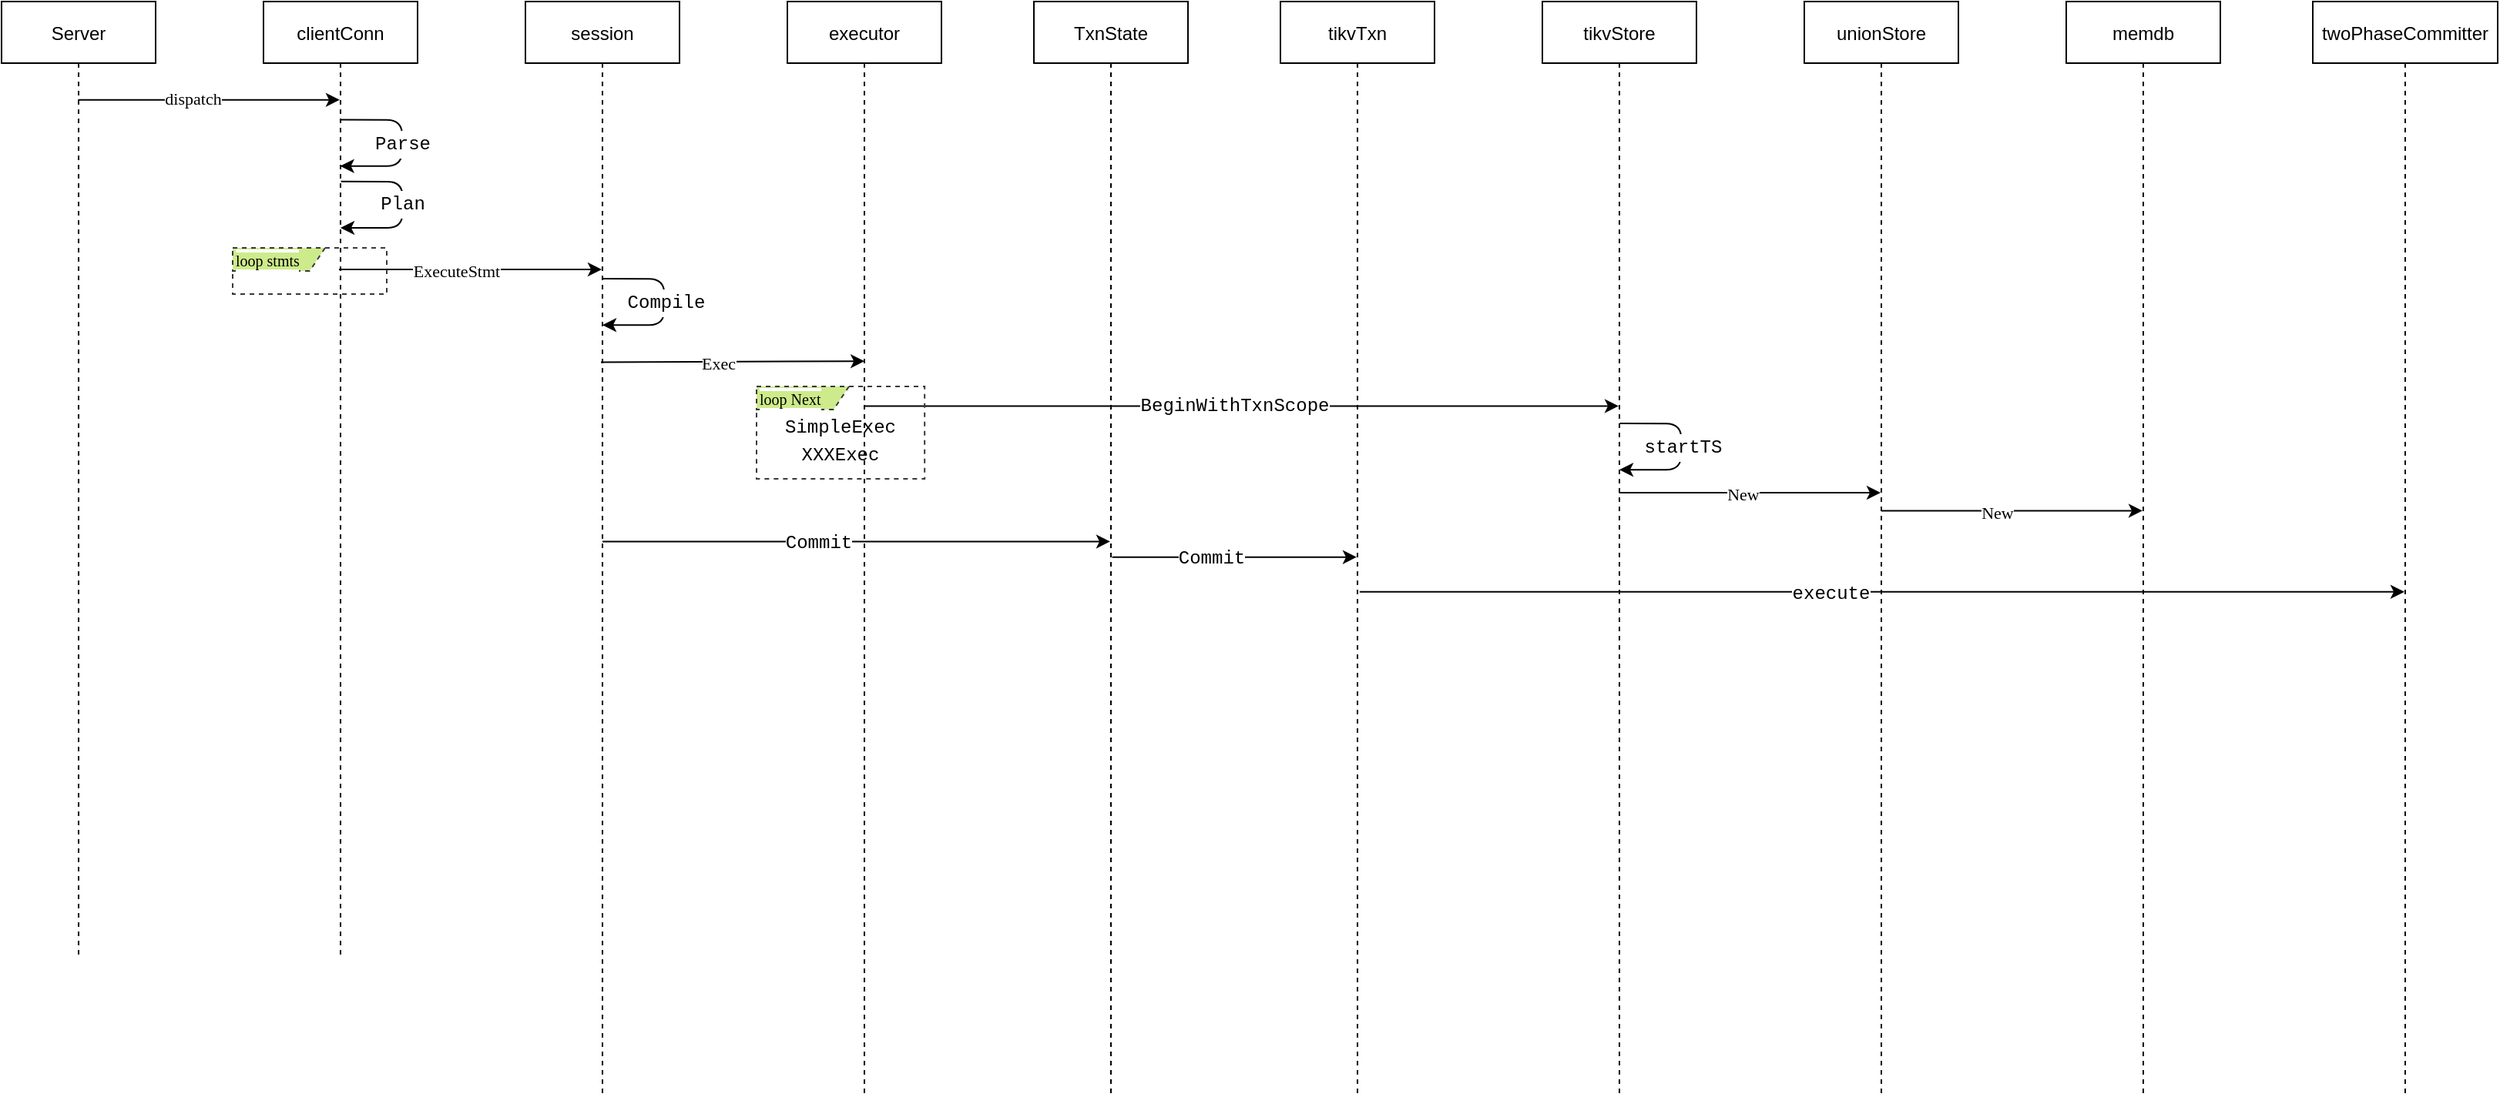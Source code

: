 <mxfile version="14.4.3" type="device"><diagram id="kgpKYQtTHZ0yAKxKKP6v" name="Page-1"><mxGraphModel dx="1796" dy="600" grid="1" gridSize="10" guides="1" tooltips="1" connect="1" arrows="1" fold="1" page="1" pageScale="1" pageWidth="850" pageHeight="1100" math="0" shadow="0"><root><mxCell id="0"/><mxCell id="1" parent="0"/><mxCell id="3nuBFxr9cyL0pnOWT2aG-1" value="clientConn" style="shape=umlLifeline;perimeter=lifelinePerimeter;container=1;collapsible=0;recursiveResize=0;rounded=0;shadow=0;strokeWidth=1;labelBackgroundColor=#FFFFFF;" parent="1" vertex="1"><mxGeometry x="130" y="80" width="100" height="620" as="geometry"/></mxCell><mxCell id="3nuBFxr9cyL0pnOWT2aG-5" value="session" style="shape=umlLifeline;perimeter=lifelinePerimeter;container=1;collapsible=0;recursiveResize=0;rounded=0;shadow=0;strokeWidth=1;" parent="1" vertex="1"><mxGeometry x="300" y="80" width="100" height="710" as="geometry"/></mxCell><mxCell id="qtyFqkzQ8k7g6WZodHRV-5" value="tikvStore" style="shape=umlLifeline;perimeter=lifelinePerimeter;container=1;collapsible=0;recursiveResize=0;rounded=0;shadow=0;strokeWidth=1;" parent="1" vertex="1"><mxGeometry x="960" y="80" width="100" height="710" as="geometry"/></mxCell><mxCell id="qtyFqkzQ8k7g6WZodHRV-9" value="tikvTxn" style="shape=umlLifeline;perimeter=lifelinePerimeter;container=1;collapsible=0;recursiveResize=0;rounded=0;shadow=0;strokeWidth=1;" parent="1" vertex="1"><mxGeometry x="790" y="80" width="100" height="710" as="geometry"/></mxCell><mxCell id="qtyFqkzQ8k7g6WZodHRV-13" value="unionStore" style="shape=umlLifeline;perimeter=lifelinePerimeter;container=1;collapsible=0;recursiveResize=0;rounded=0;shadow=0;strokeWidth=1;" parent="1" vertex="1"><mxGeometry x="1130" y="80" width="100" height="710" as="geometry"/></mxCell><mxCell id="qtyFqkzQ8k7g6WZodHRV-27" value="memdb" style="shape=umlLifeline;perimeter=lifelinePerimeter;container=1;collapsible=0;recursiveResize=0;rounded=0;shadow=0;strokeWidth=1;" parent="1" vertex="1"><mxGeometry x="1300" y="80" width="100" height="710" as="geometry"/></mxCell><mxCell id="vj0hWzqWef-p1TVy2CEO-2" value="Server" style="shape=umlLifeline;perimeter=lifelinePerimeter;container=1;collapsible=0;recursiveResize=0;rounded=0;shadow=0;strokeWidth=1;labelBackgroundColor=#FFFFFF;" vertex="1" parent="1"><mxGeometry x="-40" y="80" width="100" height="620" as="geometry"/></mxCell><mxCell id="vj0hWzqWef-p1TVy2CEO-4" value="&lt;div style=&quot;font-family: &amp;#34;menlo&amp;#34; , &amp;#34;monaco&amp;#34; , &amp;#34;courier new&amp;#34; , monospace ; font-size: 12px ; line-height: 18px&quot;&gt;&lt;div style=&quot;font-family: &amp;#34;menlo&amp;#34; , &amp;#34;monaco&amp;#34; , &amp;#34;courier new&amp;#34; , monospace ; line-height: 18px&quot;&gt;&lt;div style=&quot;font-family: &amp;#34;menlo&amp;#34; , &amp;#34;monaco&amp;#34; , &amp;#34;courier new&amp;#34; , monospace ; line-height: 18px&quot;&gt;&lt;br&gt;&lt;/div&gt;&lt;/div&gt;&lt;/div&gt;" style="endArrow=classic;fontColor=#000000;html=1;verticalAlign=bottom;exitX=0.497;exitY=0.103;exitDx=0;exitDy=0;exitPerimeter=0;" edge="1" parent="1" source="vj0hWzqWef-p1TVy2CEO-2" target="3nuBFxr9cyL0pnOWT2aG-1"><mxGeometry width="50" height="50" relative="1" as="geometry"><mxPoint x="15.35" y="169.88" as="sourcePoint"/><mxPoint x="175" y="169.88" as="targetPoint"/></mxGeometry></mxCell><mxCell id="vj0hWzqWef-p1TVy2CEO-33" value="dispatch" style="edgeLabel;html=1;align=center;verticalAlign=middle;resizable=0;points=[];fontFamily=Comic Sans MS;fontColor=#000000;" vertex="1" connectable="0" parent="vj0hWzqWef-p1TVy2CEO-4"><mxGeometry x="-0.124" y="1" relative="1" as="geometry"><mxPoint as="offset"/></mxGeometry></mxCell><mxCell id="vj0hWzqWef-p1TVy2CEO-5" value="&lt;div style=&quot;font-family: &amp;#34;menlo&amp;#34; , &amp;#34;monaco&amp;#34; , &amp;#34;courier new&amp;#34; , monospace ; font-size: 12px ; line-height: 18px&quot;&gt;&lt;div style=&quot;font-family: &amp;#34;menlo&amp;#34; , &amp;#34;monaco&amp;#34; , &amp;#34;courier new&amp;#34; , monospace ; line-height: 18px&quot;&gt;&lt;div style=&quot;font-family: &amp;#34;menlo&amp;#34; , &amp;#34;monaco&amp;#34; , &amp;#34;courier new&amp;#34; , monospace ; line-height: 18px&quot;&gt;&lt;br&gt;&lt;/div&gt;&lt;/div&gt;&lt;/div&gt;" style="endArrow=classic;fontColor=#000000;html=1;verticalAlign=bottom;" edge="1" parent="1"><mxGeometry width="50" height="50" relative="1" as="geometry"><mxPoint x="179" y="254" as="sourcePoint"/><mxPoint x="349.5" y="254" as="targetPoint"/></mxGeometry></mxCell><mxCell id="vj0hWzqWef-p1TVy2CEO-34" value="&lt;div style=&quot;font-size: 11px; line-height: 18px;&quot;&gt;&lt;span style=&quot;font-size: 11px;&quot;&gt;ExecuteStmt&lt;/span&gt;&lt;/div&gt;" style="edgeLabel;html=1;align=center;verticalAlign=middle;resizable=0;points=[];fontFamily=Comic Sans MS;labelBackgroundColor=#FFFFFF;fontSize=11;" vertex="1" connectable="0" parent="vj0hWzqWef-p1TVy2CEO-5"><mxGeometry x="-0.114" relative="1" as="geometry"><mxPoint as="offset"/></mxGeometry></mxCell><mxCell id="vj0hWzqWef-p1TVy2CEO-8" value="&lt;div style=&quot;font-family: &amp;quot;menlo&amp;quot; , &amp;quot;monaco&amp;quot; , &amp;quot;courier new&amp;quot; , monospace ; font-size: 12px ; line-height: 18px&quot;&gt;&lt;div style=&quot;font-family: &amp;quot;menlo&amp;quot; , &amp;quot;monaco&amp;quot; , &amp;quot;courier new&amp;quot; , monospace ; line-height: 18px&quot;&gt;&lt;div style=&quot;font-family: &amp;quot;menlo&amp;quot; , &amp;quot;monaco&amp;quot; , &amp;quot;courier new&amp;quot; , monospace ; line-height: 18px&quot;&gt;&lt;br&gt;&lt;/div&gt;&lt;/div&gt;&lt;/div&gt;" style="endArrow=classic;fontColor=#000000;html=1;verticalAlign=middle;exitX=1.035;exitY=0.142;exitDx=0;exitDy=0;exitPerimeter=0;align=center;labelPosition=center;verticalLabelPosition=middle;" edge="1" parent="1"><mxGeometry x="-0.069" width="50" height="50" relative="1" as="geometry"><mxPoint x="180.0" y="156.76" as="sourcePoint"/><mxPoint x="179.81" y="186.88" as="targetPoint"/><Array as="points"><mxPoint x="220" y="156.88"/><mxPoint x="220" y="186.88"/></Array><mxPoint as="offset"/></mxGeometry></mxCell><mxCell id="vj0hWzqWef-p1TVy2CEO-10" value="&lt;div style=&quot;font-family: menlo, monaco, &amp;quot;courier new&amp;quot;, monospace; font-size: 12px; line-height: 18px;&quot;&gt;&lt;span style=&quot;&quot;&gt;Parse&lt;/span&gt;&lt;/div&gt;" style="edgeLabel;html=1;align=center;verticalAlign=middle;resizable=0;points=[];labelBackgroundColor=#FFFFFF;" vertex="1" connectable="0" parent="vj0hWzqWef-p1TVy2CEO-8"><mxGeometry x="-0.692" y="-1" relative="1" as="geometry"><mxPoint x="23.13" y="14.07" as="offset"/></mxGeometry></mxCell><mxCell id="vj0hWzqWef-p1TVy2CEO-9" value="&lt;div style=&quot;font-family: &amp;#34;menlo&amp;#34; , &amp;#34;monaco&amp;#34; , &amp;#34;courier new&amp;#34; , monospace ; font-size: 12px ; line-height: 18px&quot;&gt;&lt;div style=&quot;font-family: &amp;#34;menlo&amp;#34; , &amp;#34;monaco&amp;#34; , &amp;#34;courier new&amp;#34; , monospace ; line-height: 18px&quot;&gt;&lt;div style=&quot;font-family: &amp;#34;menlo&amp;#34; , &amp;#34;monaco&amp;#34; , &amp;#34;courier new&amp;#34; , monospace ; line-height: 18px&quot;&gt;&lt;br&gt;&lt;/div&gt;&lt;/div&gt;&lt;/div&gt;" style="endArrow=classic;fontColor=#000000;html=1;verticalAlign=bottom;exitX=1.035;exitY=0.142;exitDx=0;exitDy=0;exitPerimeter=0;" edge="1" parent="1"><mxGeometry x="-0.069" width="50" height="50" relative="1" as="geometry"><mxPoint x="180.33" y="196.88" as="sourcePoint"/><mxPoint x="179.997" y="227" as="targetPoint"/><Array as="points"><mxPoint x="220.33" y="197"/><mxPoint x="220.33" y="227"/></Array><mxPoint as="offset"/></mxGeometry></mxCell><mxCell id="vj0hWzqWef-p1TVy2CEO-11" value="&lt;div style=&quot;font-family: menlo, monaco, &amp;quot;courier new&amp;quot;, monospace; font-size: 12px; line-height: 18px;&quot;&gt;&lt;span style=&quot;&quot;&gt;Plan&lt;/span&gt;&lt;/div&gt;" style="edgeLabel;html=1;align=center;verticalAlign=middle;resizable=0;points=[];labelBackgroundColor=#FFFFFF;" vertex="1" connectable="0" parent="vj0hWzqWef-p1TVy2CEO-9"><mxGeometry x="-0.743" y="-1" relative="1" as="geometry"><mxPoint x="25.48" y="12.96" as="offset"/></mxGeometry></mxCell><mxCell id="vj0hWzqWef-p1TVy2CEO-27" value="&lt;div style=&quot;text-align: justify&quot;&gt;&lt;span style=&quot;font-family: &amp;#34;comic sans ms&amp;#34; ; background-color: rgb(205 , 235 , 139) ; font-size: 10px&quot;&gt;loop stmts&lt;/span&gt;&lt;/div&gt;" style="shape=umlFrame;whiteSpace=wrap;html=1;dashed=1;labelBackgroundColor=#FFFFFF;swimlaneFillColor=none;fillColor=#cdeb8b;align=left;perimeterSpacing=0;strokeColor=#36393d;width=60;height=15;" vertex="1" parent="1"><mxGeometry x="110" y="240" width="100" height="30" as="geometry"/></mxCell><mxCell id="vj0hWzqWef-p1TVy2CEO-30" value="&lt;div style=&quot;font-family: &amp;quot;menlo&amp;quot; , &amp;quot;monaco&amp;quot; , &amp;quot;courier new&amp;quot; , monospace ; font-size: 12px ; line-height: 18px&quot;&gt;&lt;div style=&quot;font-family: &amp;quot;menlo&amp;quot; , &amp;quot;monaco&amp;quot; , &amp;quot;courier new&amp;quot; , monospace ; line-height: 18px&quot;&gt;&lt;div style=&quot;font-family: &amp;quot;menlo&amp;quot; , &amp;quot;monaco&amp;quot; , &amp;quot;courier new&amp;quot; , monospace ; line-height: 18px&quot;&gt;&lt;br&gt;&lt;/div&gt;&lt;/div&gt;&lt;/div&gt;" style="endArrow=classic;fontColor=#000000;html=1;verticalAlign=middle;exitX=1.035;exitY=0.142;exitDx=0;exitDy=0;exitPerimeter=0;align=center;labelPosition=center;verticalLabelPosition=middle;" edge="1" parent="1"><mxGeometry x="-0.069" width="50" height="50" relative="1" as="geometry"><mxPoint x="350.19" y="260.0" as="sourcePoint"/><mxPoint x="350.0" y="290.12" as="targetPoint"/><Array as="points"><mxPoint x="390.19" y="260.12"/><mxPoint x="390.19" y="290.12"/></Array><mxPoint as="offset"/></mxGeometry></mxCell><mxCell id="vj0hWzqWef-p1TVy2CEO-31" value="&lt;div style=&quot;font-family: &amp;#34;menlo&amp;#34; , &amp;#34;monaco&amp;#34; , &amp;#34;courier new&amp;#34; , monospace ; font-size: 12px ; line-height: 18px&quot;&gt;&lt;span&gt;Compile&lt;/span&gt;&lt;/div&gt;" style="edgeLabel;html=1;align=center;verticalAlign=middle;resizable=0;points=[];labelBackgroundColor=#FFFFFF;" vertex="1" connectable="0" parent="vj0hWzqWef-p1TVy2CEO-30"><mxGeometry x="-0.692" y="-1" relative="1" as="geometry"><mxPoint x="23.13" y="14.07" as="offset"/></mxGeometry></mxCell><mxCell id="vj0hWzqWef-p1TVy2CEO-35" value="executor" style="shape=umlLifeline;perimeter=lifelinePerimeter;container=1;collapsible=0;recursiveResize=0;rounded=0;shadow=0;strokeWidth=1;" vertex="1" parent="1"><mxGeometry x="470" y="80" width="100" height="710" as="geometry"/></mxCell><mxCell id="vj0hWzqWef-p1TVy2CEO-36" value="&lt;div style=&quot;font-family: &amp;#34;menlo&amp;#34; , &amp;#34;monaco&amp;#34; , &amp;#34;courier new&amp;#34; , monospace ; font-size: 12px ; line-height: 18px&quot;&gt;&lt;div style=&quot;font-family: &amp;#34;menlo&amp;#34; , &amp;#34;monaco&amp;#34; , &amp;#34;courier new&amp;#34; , monospace ; line-height: 18px&quot;&gt;&lt;div style=&quot;font-family: &amp;#34;menlo&amp;#34; , &amp;#34;monaco&amp;#34; , &amp;#34;courier new&amp;#34; , monospace ; line-height: 18px&quot;&gt;&lt;br&gt;&lt;/div&gt;&lt;/div&gt;&lt;/div&gt;" style="endArrow=classic;fontColor=#000000;html=1;verticalAlign=bottom;exitX=0.49;exitY=0.33;exitDx=0;exitDy=0;exitPerimeter=0;entryX=0.501;entryY=0.329;entryDx=0;entryDy=0;entryPerimeter=0;" edge="1" parent="1" source="3nuBFxr9cyL0pnOWT2aG-5" target="vj0hWzqWef-p1TVy2CEO-35"><mxGeometry width="50" height="50" relative="1" as="geometry"><mxPoint x="380" y="324.66" as="sourcePoint"/><mxPoint x="550.5" y="324.66" as="targetPoint"/></mxGeometry></mxCell><mxCell id="vj0hWzqWef-p1TVy2CEO-37" value="&lt;div style=&quot;font-size: 11px ; line-height: 18px&quot;&gt;&lt;span style=&quot;font-size: 11px&quot;&gt;Exec&lt;/span&gt;&lt;/div&gt;" style="edgeLabel;html=1;align=center;verticalAlign=middle;resizable=0;points=[];fontFamily=Comic Sans MS;labelBackgroundColor=#FFFFFF;fontSize=11;" vertex="1" connectable="0" parent="vj0hWzqWef-p1TVy2CEO-36"><mxGeometry x="-0.114" relative="1" as="geometry"><mxPoint as="offset"/></mxGeometry></mxCell><mxCell id="vj0hWzqWef-p1TVy2CEO-43" value="&lt;div style=&quot;font-family: &amp;#34;menlo&amp;#34; , &amp;#34;monaco&amp;#34; , &amp;#34;courier new&amp;#34; , monospace ; font-size: 12px ; line-height: 18px&quot;&gt;&lt;div style=&quot;font-family: &amp;#34;menlo&amp;#34; , &amp;#34;monaco&amp;#34; , &amp;#34;courier new&amp;#34; , monospace ; line-height: 18px&quot;&gt;&lt;div style=&quot;font-family: &amp;#34;menlo&amp;#34; , &amp;#34;monaco&amp;#34; , &amp;#34;courier new&amp;#34; , monospace ; line-height: 18px&quot;&gt;&lt;br&gt;&lt;/div&gt;&lt;/div&gt;&lt;/div&gt;" style="endArrow=classic;fontColor=#000000;html=1;verticalAlign=bottom;exitX=0.49;exitY=0.33;exitDx=0;exitDy=0;exitPerimeter=0;" edge="1" parent="1" target="qtyFqkzQ8k7g6WZodHRV-5"><mxGeometry width="50" height="50" relative="1" as="geometry"><mxPoint x="520.0" y="342.71" as="sourcePoint"/><mxPoint x="691.1" y="342.0" as="targetPoint"/></mxGeometry></mxCell><mxCell id="vj0hWzqWef-p1TVy2CEO-44" value="&lt;div style=&quot;font-size: 11px ; line-height: 18px&quot;&gt;&lt;div style=&quot;font-family: menlo, monaco, &amp;quot;courier new&amp;quot;, monospace; font-size: 12px; line-height: 18px;&quot;&gt;&lt;span style=&quot;&quot;&gt;BeginWithTxnScope&lt;/span&gt;&lt;/div&gt;&lt;/div&gt;" style="edgeLabel;html=1;align=center;verticalAlign=middle;resizable=0;points=[];fontFamily=Comic Sans MS;labelBackgroundColor=#FFFFFF;fontSize=11;" vertex="1" connectable="0" parent="vj0hWzqWef-p1TVy2CEO-43"><mxGeometry x="-0.114" relative="1" as="geometry"><mxPoint x="22.76" y="-1.4" as="offset"/></mxGeometry></mxCell><mxCell id="vj0hWzqWef-p1TVy2CEO-45" value="&lt;div style=&quot;font-family: &amp;quot;menlo&amp;quot; , &amp;quot;monaco&amp;quot; , &amp;quot;courier new&amp;quot; , monospace ; font-size: 12px ; line-height: 18px&quot;&gt;&lt;div style=&quot;font-family: &amp;quot;menlo&amp;quot; , &amp;quot;monaco&amp;quot; , &amp;quot;courier new&amp;quot; , monospace ; line-height: 18px&quot;&gt;&lt;div style=&quot;font-family: &amp;quot;menlo&amp;quot; , &amp;quot;monaco&amp;quot; , &amp;quot;courier new&amp;quot; , monospace ; line-height: 18px&quot;&gt;&lt;br&gt;&lt;/div&gt;&lt;/div&gt;&lt;/div&gt;" style="endArrow=classic;fontColor=#000000;html=1;verticalAlign=middle;exitX=1.035;exitY=0.142;exitDx=0;exitDy=0;exitPerimeter=0;align=center;labelPosition=center;verticalLabelPosition=middle;" edge="1" parent="1"><mxGeometry x="-0.069" width="50" height="50" relative="1" as="geometry"><mxPoint x="1010.19" y="354" as="sourcePoint"/><mxPoint x="1010.0" y="384.12" as="targetPoint"/><Array as="points"><mxPoint x="1050.19" y="354.12"/><mxPoint x="1050.19" y="384.12"/></Array><mxPoint as="offset"/></mxGeometry></mxCell><mxCell id="vj0hWzqWef-p1TVy2CEO-46" value="&lt;div style=&quot;font-family: &amp;quot;menlo&amp;quot; , &amp;quot;monaco&amp;quot; , &amp;quot;courier new&amp;quot; , monospace ; font-size: 12px ; line-height: 18px&quot;&gt;&lt;div style=&quot;font-family: menlo, monaco, &amp;quot;courier new&amp;quot;, monospace; line-height: 18px;&quot;&gt;&lt;span style=&quot;&quot;&gt;startTS&lt;/span&gt;&lt;/div&gt;&lt;/div&gt;" style="edgeLabel;html=1;align=center;verticalAlign=middle;resizable=0;points=[];labelBackgroundColor=#FFFFFF;" vertex="1" connectable="0" parent="vj0hWzqWef-p1TVy2CEO-45"><mxGeometry x="-0.692" y="-1" relative="1" as="geometry"><mxPoint x="23.13" y="14.07" as="offset"/></mxGeometry></mxCell><mxCell id="vj0hWzqWef-p1TVy2CEO-47" value="&lt;div style=&quot;font-family: &amp;#34;menlo&amp;#34; , &amp;#34;monaco&amp;#34; , &amp;#34;courier new&amp;#34; , monospace ; font-size: 12px ; line-height: 18px&quot;&gt;&lt;div style=&quot;font-family: &amp;#34;menlo&amp;#34; , &amp;#34;monaco&amp;#34; , &amp;#34;courier new&amp;#34; , monospace ; line-height: 18px&quot;&gt;&lt;div style=&quot;font-family: &amp;#34;menlo&amp;#34; , &amp;#34;monaco&amp;#34; , &amp;#34;courier new&amp;#34; , monospace ; line-height: 18px&quot;&gt;&lt;br&gt;&lt;/div&gt;&lt;/div&gt;&lt;/div&gt;" style="endArrow=classic;fontColor=#000000;html=1;verticalAlign=bottom;" edge="1" parent="1"><mxGeometry width="50" height="50" relative="1" as="geometry"><mxPoint x="1009.81" y="399" as="sourcePoint"/><mxPoint x="1179.5" y="399" as="targetPoint"/></mxGeometry></mxCell><mxCell id="vj0hWzqWef-p1TVy2CEO-48" value="&lt;div style=&quot;font-size: 11px ; line-height: 18px&quot;&gt;&lt;span style=&quot;font-size: 11px&quot;&gt;New&lt;/span&gt;&lt;/div&gt;" style="edgeLabel;html=1;align=center;verticalAlign=middle;resizable=0;points=[];fontFamily=Comic Sans MS;labelBackgroundColor=#FFFFFF;fontSize=11;" vertex="1" connectable="0" parent="vj0hWzqWef-p1TVy2CEO-47"><mxGeometry x="-0.114" relative="1" as="geometry"><mxPoint x="5.02" as="offset"/></mxGeometry></mxCell><mxCell id="vj0hWzqWef-p1TVy2CEO-49" value="&lt;div style=&quot;font-family: &amp;#34;menlo&amp;#34; , &amp;#34;monaco&amp;#34; , &amp;#34;courier new&amp;#34; , monospace ; font-size: 12px ; line-height: 18px&quot;&gt;&lt;div style=&quot;font-family: &amp;#34;menlo&amp;#34; , &amp;#34;monaco&amp;#34; , &amp;#34;courier new&amp;#34; , monospace ; line-height: 18px&quot;&gt;&lt;div style=&quot;font-family: &amp;#34;menlo&amp;#34; , &amp;#34;monaco&amp;#34; , &amp;#34;courier new&amp;#34; , monospace ; line-height: 18px&quot;&gt;&lt;br&gt;&lt;/div&gt;&lt;/div&gt;&lt;/div&gt;" style="endArrow=classic;fontColor=#000000;html=1;verticalAlign=bottom;exitX=0.49;exitY=0.33;exitDx=0;exitDy=0;exitPerimeter=0;" edge="1" parent="1" target="qtyFqkzQ8k7g6WZodHRV-27"><mxGeometry width="50" height="50" relative="1" as="geometry"><mxPoint x="1180.0" y="410.71" as="sourcePoint"/><mxPoint x="1351.1" y="410" as="targetPoint"/></mxGeometry></mxCell><mxCell id="vj0hWzqWef-p1TVy2CEO-50" value="&lt;div style=&quot;font-size: 11px ; line-height: 18px&quot;&gt;&lt;span style=&quot;font-size: 11px&quot;&gt;New&lt;/span&gt;&lt;/div&gt;" style="edgeLabel;html=1;align=center;verticalAlign=middle;resizable=0;points=[];fontFamily=Comic Sans MS;labelBackgroundColor=#FFFFFF;fontSize=11;" vertex="1" connectable="0" parent="vj0hWzqWef-p1TVy2CEO-49"><mxGeometry x="-0.114" relative="1" as="geometry"><mxPoint as="offset"/></mxGeometry></mxCell><mxCell id="vj0hWzqWef-p1TVy2CEO-51" value="TxnState" style="shape=umlLifeline;perimeter=lifelinePerimeter;container=1;collapsible=0;recursiveResize=0;rounded=0;shadow=0;strokeWidth=1;" vertex="1" parent="1"><mxGeometry x="630" y="80" width="100" height="710" as="geometry"/></mxCell><mxCell id="vj0hWzqWef-p1TVy2CEO-52" value="twoPhaseCommitter" style="shape=umlLifeline;perimeter=lifelinePerimeter;container=1;collapsible=0;recursiveResize=0;rounded=0;shadow=0;strokeWidth=1;" vertex="1" parent="1"><mxGeometry x="1460" y="80" width="120" height="710" as="geometry"/></mxCell><mxCell id="vj0hWzqWef-p1TVy2CEO-42" value="" style="group" vertex="1" connectable="0" parent="1"><mxGeometry x="450" y="330" width="120" height="70" as="geometry"/></mxCell><mxCell id="vj0hWzqWef-p1TVy2CEO-38" value="&lt;div style=&quot;text-align: justify&quot;&gt;&lt;span style=&quot;font-family: &amp;#34;comic sans ms&amp;#34; ; background-color: rgb(205 , 235 , 139) ; font-size: 10px&quot;&gt;loop Next&lt;/span&gt;&lt;/div&gt;" style="shape=umlFrame;whiteSpace=wrap;html=1;dashed=1;labelBackgroundColor=#FFFFFF;swimlaneFillColor=none;fillColor=#cdeb8b;align=left;perimeterSpacing=0;strokeColor=#36393d;width=60;height=15;" vertex="1" parent="vj0hWzqWef-p1TVy2CEO-42"><mxGeometry width="109.091" height="60" as="geometry"/></mxCell><mxCell id="vj0hWzqWef-p1TVy2CEO-40" value="&lt;div style=&quot;font-family: &amp;#34;menlo&amp;#34; , &amp;#34;monaco&amp;#34; , &amp;#34;courier new&amp;#34; , monospace ; font-size: 12px ; line-height: 18px&quot;&gt;&lt;span&gt;SimpleExec&lt;/span&gt;&lt;/div&gt;&lt;div style=&quot;font-family: &amp;#34;menlo&amp;#34; , &amp;#34;monaco&amp;#34; , &amp;#34;courier new&amp;#34; , monospace ; font-size: 12px ; line-height: 18px&quot;&gt;&lt;span&gt;XXXExec&lt;/span&gt;&lt;/div&gt;" style="text;html=1;strokeColor=none;fillColor=none;align=center;verticalAlign=middle;whiteSpace=wrap;rounded=0;shadow=0;dashed=1;labelBackgroundColor=none;sketch=0;fontFamily=Comic Sans MS;fontSize=11;" vertex="1" parent="vj0hWzqWef-p1TVy2CEO-42"><mxGeometry x="11.956" y="14.38" width="85.178" height="41.25" as="geometry"/></mxCell><mxCell id="vj0hWzqWef-p1TVy2CEO-53" value="&lt;div style=&quot;font-family: &amp;#34;menlo&amp;#34; , &amp;#34;monaco&amp;#34; , &amp;#34;courier new&amp;#34; , monospace ; font-size: 12px ; line-height: 18px&quot;&gt;&lt;div style=&quot;font-family: &amp;#34;menlo&amp;#34; , &amp;#34;monaco&amp;#34; , &amp;#34;courier new&amp;#34; , monospace ; line-height: 18px&quot;&gt;&lt;div style=&quot;font-family: &amp;#34;menlo&amp;#34; , &amp;#34;monaco&amp;#34; , &amp;#34;courier new&amp;#34; , monospace ; line-height: 18px&quot;&gt;&lt;br&gt;&lt;/div&gt;&lt;/div&gt;&lt;/div&gt;" style="endArrow=classic;fontColor=#000000;html=1;verticalAlign=bottom;exitX=0.49;exitY=0.33;exitDx=0;exitDy=0;exitPerimeter=0;" edge="1" parent="1" target="vj0hWzqWef-p1TVy2CEO-51"><mxGeometry width="50" height="50" relative="1" as="geometry"><mxPoint x="350.0" y="430.71" as="sourcePoint"/><mxPoint x="521.1" y="430" as="targetPoint"/></mxGeometry></mxCell><mxCell id="vj0hWzqWef-p1TVy2CEO-54" value="&lt;div style=&quot;font-size: 11px ; line-height: 18px&quot;&gt;&lt;div style=&quot;font-family: menlo, monaco, &amp;quot;courier new&amp;quot;, monospace; font-size: 12px; line-height: 18px;&quot;&gt;&lt;span style=&quot;&quot;&gt;Commit&lt;/span&gt;&lt;/div&gt;&lt;/div&gt;" style="edgeLabel;html=1;align=center;verticalAlign=middle;resizable=0;points=[];fontFamily=Comic Sans MS;labelBackgroundColor=#FFFFFF;fontSize=11;" vertex="1" connectable="0" parent="vj0hWzqWef-p1TVy2CEO-53"><mxGeometry x="-0.114" relative="1" as="geometry"><mxPoint x="-6.21" as="offset"/></mxGeometry></mxCell><mxCell id="vj0hWzqWef-p1TVy2CEO-55" value="&lt;div style=&quot;font-family: &amp;#34;menlo&amp;#34; , &amp;#34;monaco&amp;#34; , &amp;#34;courier new&amp;#34; , monospace ; font-size: 12px ; line-height: 18px&quot;&gt;&lt;div style=&quot;font-family: &amp;#34;menlo&amp;#34; , &amp;#34;monaco&amp;#34; , &amp;#34;courier new&amp;#34; , monospace ; line-height: 18px&quot;&gt;&lt;div style=&quot;font-family: &amp;#34;menlo&amp;#34; , &amp;#34;monaco&amp;#34; , &amp;#34;courier new&amp;#34; , monospace ; line-height: 18px&quot;&gt;&lt;br&gt;&lt;/div&gt;&lt;/div&gt;&lt;/div&gt;" style="endArrow=classic;fontColor=#000000;html=1;verticalAlign=bottom;exitX=0.508;exitY=0.504;exitDx=0;exitDy=0;exitPerimeter=0;" edge="1" parent="1"><mxGeometry width="50" height="50" relative="1" as="geometry"><mxPoint x="680.8" y="440.84" as="sourcePoint"/><mxPoint x="839.5" y="440.84" as="targetPoint"/></mxGeometry></mxCell><mxCell id="vj0hWzqWef-p1TVy2CEO-56" value="&lt;div style=&quot;font-size: 11px ; line-height: 18px&quot;&gt;&lt;div style=&quot;font-family: menlo, monaco, &amp;quot;courier new&amp;quot;, monospace; font-size: 12px; line-height: 18px;&quot;&gt;&lt;span style=&quot;&quot;&gt;Commit&lt;/span&gt;&lt;/div&gt;&lt;/div&gt;" style="edgeLabel;html=1;align=center;verticalAlign=middle;resizable=0;points=[];fontFamily=Comic Sans MS;labelBackgroundColor=#FFFFFF;fontSize=11;" vertex="1" connectable="0" parent="vj0hWzqWef-p1TVy2CEO-55"><mxGeometry x="-0.114" relative="1" as="geometry"><mxPoint x="-6.21" as="offset"/></mxGeometry></mxCell><mxCell id="vj0hWzqWef-p1TVy2CEO-57" value="&lt;div style=&quot;font-family: &amp;#34;menlo&amp;#34; , &amp;#34;monaco&amp;#34; , &amp;#34;courier new&amp;#34; , monospace ; font-size: 12px ; line-height: 18px&quot;&gt;&lt;div style=&quot;font-family: &amp;#34;menlo&amp;#34; , &amp;#34;monaco&amp;#34; , &amp;#34;courier new&amp;#34; , monospace ; line-height: 18px&quot;&gt;&lt;div style=&quot;font-family: &amp;#34;menlo&amp;#34; , &amp;#34;monaco&amp;#34; , &amp;#34;courier new&amp;#34; , monospace ; line-height: 18px&quot;&gt;&lt;br&gt;&lt;/div&gt;&lt;/div&gt;&lt;/div&gt;" style="endArrow=classic;fontColor=#000000;html=1;verticalAlign=bottom;exitX=0.514;exitY=0.54;exitDx=0;exitDy=0;exitPerimeter=0;" edge="1" parent="1" source="qtyFqkzQ8k7g6WZodHRV-9" target="vj0hWzqWef-p1TVy2CEO-52"><mxGeometry width="50" height="50" relative="1" as="geometry"><mxPoint x="860.0" y="480" as="sourcePoint"/><mxPoint x="1029.69" y="480" as="targetPoint"/></mxGeometry></mxCell><mxCell id="vj0hWzqWef-p1TVy2CEO-58" value="&lt;div style=&quot;font-size: 11px ; line-height: 18px&quot;&gt;&lt;div style=&quot;font-family: menlo, monaco, &amp;quot;courier new&amp;quot;, monospace; font-size: 12px; line-height: 18px;&quot;&gt;&lt;span style=&quot;&quot;&gt;execute&lt;/span&gt;&lt;/div&gt;&lt;/div&gt;" style="edgeLabel;html=1;align=center;verticalAlign=middle;resizable=0;points=[];fontFamily=Comic Sans MS;labelBackgroundColor=#FFFFFF;fontSize=11;" vertex="1" connectable="0" parent="vj0hWzqWef-p1TVy2CEO-57"><mxGeometry x="-0.114" relative="1" as="geometry"><mxPoint x="5.02" as="offset"/></mxGeometry></mxCell></root></mxGraphModel></diagram></mxfile>